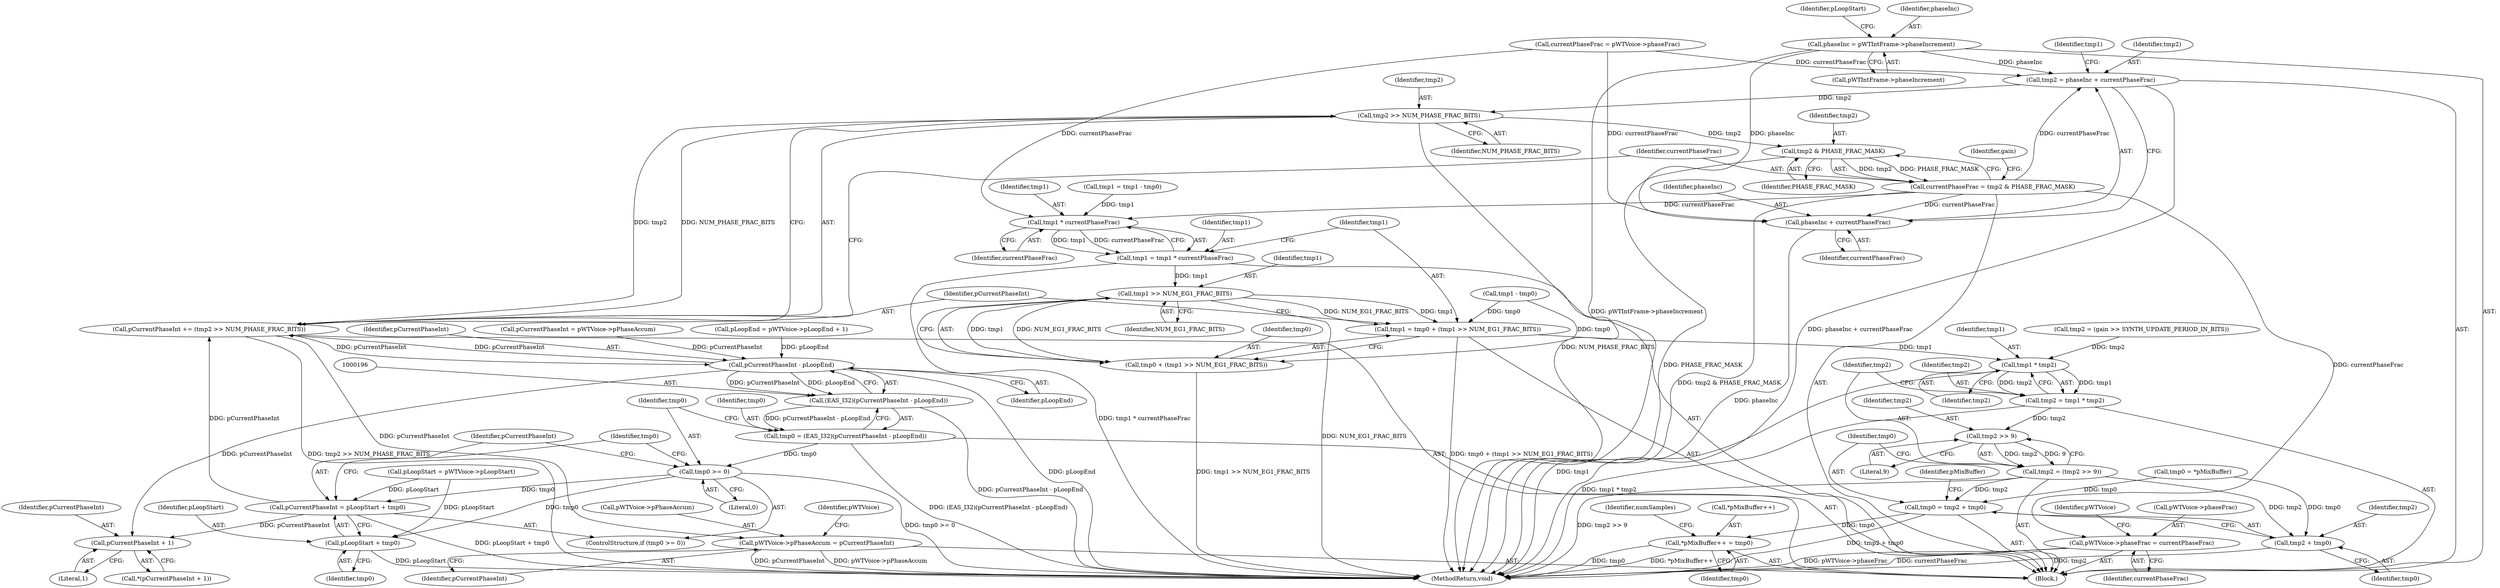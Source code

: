 digraph "0_Android_24d7c408c52143bce7b49de82f3913fd8d1219cf_0@pointer" {
"1000175" [label="(Call,phaseInc = pWTIntFrame->phaseIncrement)"];
"1000219" [label="(Call,tmp2 = phaseInc + currentPhaseFrac)"];
"1000243" [label="(Call,tmp2 >> NUM_PHASE_FRAC_BITS)"];
"1000241" [label="(Call,pCurrentPhaseInt += (tmp2 >> NUM_PHASE_FRAC_BITS))"];
"1000197" [label="(Call,pCurrentPhaseInt - pLoopEnd)"];
"1000195" [label="(Call,(EAS_I32)(pCurrentPhaseInt - pLoopEnd))"];
"1000193" [label="(Call,tmp0 = (EAS_I32)(pCurrentPhaseInt - pLoopEnd))"];
"1000201" [label="(Call,tmp0 >= 0)"];
"1000204" [label="(Call,pCurrentPhaseInt = pLoopStart + tmp0)"];
"1000216" [label="(Call,pCurrentPhaseInt + 1)"];
"1000206" [label="(Call,pLoopStart + tmp0)"];
"1000290" [label="(Call,pWTVoice->pPhaseAccum = pCurrentPhaseInt)"];
"1000248" [label="(Call,tmp2 & PHASE_FRAC_MASK)"];
"1000246" [label="(Call,currentPhaseFrac = tmp2 & PHASE_FRAC_MASK)"];
"1000221" [label="(Call,phaseInc + currentPhaseFrac)"];
"1000231" [label="(Call,tmp1 * currentPhaseFrac)"];
"1000229" [label="(Call,tmp1 = tmp1 * currentPhaseFrac)"];
"1000238" [label="(Call,tmp1 >> NUM_EG1_FRAC_BITS)"];
"1000234" [label="(Call,tmp1 = tmp0 + (tmp1 >> NUM_EG1_FRAC_BITS))"];
"1000265" [label="(Call,tmp1 * tmp2)"];
"1000263" [label="(Call,tmp2 = tmp1 * tmp2)"];
"1000270" [label="(Call,tmp2 >> 9)"];
"1000268" [label="(Call,tmp2 = (tmp2 >> 9))"];
"1000273" [label="(Call,tmp0 = tmp2 + tmp0)"];
"1000278" [label="(Call,*pMixBuffer++ = tmp0)"];
"1000275" [label="(Call,tmp2 + tmp0)"];
"1000236" [label="(Call,tmp0 + (tmp1 >> NUM_EG1_FRAC_BITS))"];
"1000295" [label="(Call,pWTVoice->phaseFrac = currentPhaseFrac)"];
"1000230" [label="(Identifier,tmp1)"];
"1000265" [label="(Call,tmp1 * tmp2)"];
"1000266" [label="(Identifier,tmp1)"];
"1000273" [label="(Call,tmp0 = tmp2 + tmp0)"];
"1000276" [label="(Identifier,tmp2)"];
"1000225" [label="(Identifier,tmp1)"];
"1000294" [label="(Identifier,pCurrentPhaseInt)"];
"1000284" [label="(Identifier,numSamples)"];
"1000208" [label="(Identifier,tmp0)"];
"1000235" [label="(Identifier,tmp1)"];
"1000245" [label="(Identifier,NUM_PHASE_FRAC_BITS)"];
"1000244" [label="(Identifier,tmp2)"];
"1000269" [label="(Identifier,tmp2)"];
"1000197" [label="(Call,pCurrentPhaseInt - pLoopEnd)"];
"1000105" [label="(Block,)"];
"1000180" [label="(Call,pLoopStart = pWTVoice->pLoopStart)"];
"1000275" [label="(Call,tmp2 + tmp0)"];
"1000195" [label="(Call,(EAS_I32)(pCurrentPhaseInt - pLoopEnd))"];
"1000291" [label="(Call,pWTVoice->pPhaseAccum)"];
"1000165" [label="(Call,pCurrentPhaseInt = pWTVoice->pPhaseAccum)"];
"1000239" [label="(Identifier,tmp1)"];
"1000201" [label="(Call,tmp0 >= 0)"];
"1000210" [label="(Identifier,tmp0)"];
"1000223" [label="(Identifier,currentPhaseFrac)"];
"1000246" [label="(Call,currentPhaseFrac = tmp2 & PHASE_FRAC_MASK)"];
"1000204" [label="(Call,pCurrentPhaseInt = pLoopStart + tmp0)"];
"1000281" [label="(Identifier,pMixBuffer)"];
"1000271" [label="(Identifier,tmp2)"];
"1000272" [label="(Literal,9)"];
"1000229" [label="(Call,tmp1 = tmp1 * currentPhaseFrac)"];
"1000302" [label="(Identifier,pWTVoice)"];
"1000193" [label="(Call,tmp0 = (EAS_I32)(pCurrentPhaseInt - pLoopEnd))"];
"1000279" [label="(Call,*pMixBuffer++)"];
"1000274" [label="(Identifier,tmp0)"];
"1000248" [label="(Call,tmp2 & PHASE_FRAC_MASK)"];
"1000309" [label="(MethodReturn,void)"];
"1000226" [label="(Call,tmp1 - tmp0)"];
"1000238" [label="(Call,tmp1 >> NUM_EG1_FRAC_BITS)"];
"1000296" [label="(Call,pWTVoice->phaseFrac)"];
"1000215" [label="(Call,*(pCurrentPhaseInt + 1))"];
"1000270" [label="(Call,tmp2 >> 9)"];
"1000181" [label="(Identifier,pLoopStart)"];
"1000199" [label="(Identifier,pLoopEnd)"];
"1000170" [label="(Call,currentPhaseFrac = pWTVoice->phaseFrac)"];
"1000242" [label="(Identifier,pCurrentPhaseInt)"];
"1000177" [label="(Call,pWTIntFrame->phaseIncrement)"];
"1000241" [label="(Call,pCurrentPhaseInt += (tmp2 >> NUM_PHASE_FRAC_BITS))"];
"1000252" [label="(Identifier,gain)"];
"1000237" [label="(Identifier,tmp0)"];
"1000176" [label="(Identifier,phaseInc)"];
"1000194" [label="(Identifier,tmp0)"];
"1000247" [label="(Identifier,currentPhaseFrac)"];
"1000218" [label="(Literal,1)"];
"1000236" [label="(Call,tmp0 + (tmp1 >> NUM_EG1_FRAC_BITS))"];
"1000234" [label="(Call,tmp1 = tmp0 + (tmp1 >> NUM_EG1_FRAC_BITS))"];
"1000277" [label="(Identifier,tmp0)"];
"1000267" [label="(Identifier,tmp2)"];
"1000200" [label="(ControlStructure,if (tmp0 >= 0))"];
"1000290" [label="(Call,pWTVoice->pPhaseAccum = pCurrentPhaseInt)"];
"1000185" [label="(Call,pLoopEnd = pWTVoice->pLoopEnd + 1)"];
"1000254" [label="(Call,tmp2 = (gain >> SYNTH_UPDATE_PERIOD_IN_BITS))"];
"1000233" [label="(Identifier,currentPhaseFrac)"];
"1000202" [label="(Identifier,tmp0)"];
"1000203" [label="(Literal,0)"];
"1000240" [label="(Identifier,NUM_EG1_FRAC_BITS)"];
"1000216" [label="(Call,pCurrentPhaseInt + 1)"];
"1000295" [label="(Call,pWTVoice->phaseFrac = currentPhaseFrac)"];
"1000268" [label="(Call,tmp2 = (tmp2 >> 9))"];
"1000278" [label="(Call,*pMixBuffer++ = tmp0)"];
"1000232" [label="(Identifier,tmp1)"];
"1000217" [label="(Identifier,pCurrentPhaseInt)"];
"1000198" [label="(Identifier,pCurrentPhaseInt)"];
"1000259" [label="(Call,tmp0 = *pMixBuffer)"];
"1000231" [label="(Call,tmp1 * currentPhaseFrac)"];
"1000175" [label="(Call,phaseInc = pWTIntFrame->phaseIncrement)"];
"1000263" [label="(Call,tmp2 = tmp1 * tmp2)"];
"1000224" [label="(Call,tmp1 = tmp1 - tmp0)"];
"1000221" [label="(Call,phaseInc + currentPhaseFrac)"];
"1000220" [label="(Identifier,tmp2)"];
"1000249" [label="(Identifier,tmp2)"];
"1000299" [label="(Identifier,currentPhaseFrac)"];
"1000282" [label="(Identifier,tmp0)"];
"1000206" [label="(Call,pLoopStart + tmp0)"];
"1000205" [label="(Identifier,pCurrentPhaseInt)"];
"1000243" [label="(Call,tmp2 >> NUM_PHASE_FRAC_BITS)"];
"1000264" [label="(Identifier,tmp2)"];
"1000207" [label="(Identifier,pLoopStart)"];
"1000219" [label="(Call,tmp2 = phaseInc + currentPhaseFrac)"];
"1000297" [label="(Identifier,pWTVoice)"];
"1000250" [label="(Identifier,PHASE_FRAC_MASK)"];
"1000222" [label="(Identifier,phaseInc)"];
"1000175" -> "1000105"  [label="AST: "];
"1000175" -> "1000177"  [label="CFG: "];
"1000176" -> "1000175"  [label="AST: "];
"1000177" -> "1000175"  [label="AST: "];
"1000181" -> "1000175"  [label="CFG: "];
"1000175" -> "1000309"  [label="DDG: pWTIntFrame->phaseIncrement"];
"1000175" -> "1000219"  [label="DDG: phaseInc"];
"1000175" -> "1000221"  [label="DDG: phaseInc"];
"1000219" -> "1000105"  [label="AST: "];
"1000219" -> "1000221"  [label="CFG: "];
"1000220" -> "1000219"  [label="AST: "];
"1000221" -> "1000219"  [label="AST: "];
"1000225" -> "1000219"  [label="CFG: "];
"1000219" -> "1000309"  [label="DDG: phaseInc + currentPhaseFrac"];
"1000170" -> "1000219"  [label="DDG: currentPhaseFrac"];
"1000246" -> "1000219"  [label="DDG: currentPhaseFrac"];
"1000219" -> "1000243"  [label="DDG: tmp2"];
"1000243" -> "1000241"  [label="AST: "];
"1000243" -> "1000245"  [label="CFG: "];
"1000244" -> "1000243"  [label="AST: "];
"1000245" -> "1000243"  [label="AST: "];
"1000241" -> "1000243"  [label="CFG: "];
"1000243" -> "1000309"  [label="DDG: NUM_PHASE_FRAC_BITS"];
"1000243" -> "1000241"  [label="DDG: tmp2"];
"1000243" -> "1000241"  [label="DDG: NUM_PHASE_FRAC_BITS"];
"1000243" -> "1000248"  [label="DDG: tmp2"];
"1000241" -> "1000105"  [label="AST: "];
"1000242" -> "1000241"  [label="AST: "];
"1000247" -> "1000241"  [label="CFG: "];
"1000241" -> "1000309"  [label="DDG: tmp2 >> NUM_PHASE_FRAC_BITS"];
"1000241" -> "1000197"  [label="DDG: pCurrentPhaseInt"];
"1000204" -> "1000241"  [label="DDG: pCurrentPhaseInt"];
"1000197" -> "1000241"  [label="DDG: pCurrentPhaseInt"];
"1000241" -> "1000290"  [label="DDG: pCurrentPhaseInt"];
"1000197" -> "1000195"  [label="AST: "];
"1000197" -> "1000199"  [label="CFG: "];
"1000198" -> "1000197"  [label="AST: "];
"1000199" -> "1000197"  [label="AST: "];
"1000195" -> "1000197"  [label="CFG: "];
"1000197" -> "1000309"  [label="DDG: pLoopEnd"];
"1000197" -> "1000195"  [label="DDG: pCurrentPhaseInt"];
"1000197" -> "1000195"  [label="DDG: pLoopEnd"];
"1000165" -> "1000197"  [label="DDG: pCurrentPhaseInt"];
"1000185" -> "1000197"  [label="DDG: pLoopEnd"];
"1000197" -> "1000216"  [label="DDG: pCurrentPhaseInt"];
"1000195" -> "1000193"  [label="AST: "];
"1000196" -> "1000195"  [label="AST: "];
"1000193" -> "1000195"  [label="CFG: "];
"1000195" -> "1000309"  [label="DDG: pCurrentPhaseInt - pLoopEnd"];
"1000195" -> "1000193"  [label="DDG: pCurrentPhaseInt - pLoopEnd"];
"1000193" -> "1000105"  [label="AST: "];
"1000194" -> "1000193"  [label="AST: "];
"1000202" -> "1000193"  [label="CFG: "];
"1000193" -> "1000309"  [label="DDG: (EAS_I32)(pCurrentPhaseInt - pLoopEnd)"];
"1000193" -> "1000201"  [label="DDG: tmp0"];
"1000201" -> "1000200"  [label="AST: "];
"1000201" -> "1000203"  [label="CFG: "];
"1000202" -> "1000201"  [label="AST: "];
"1000203" -> "1000201"  [label="AST: "];
"1000205" -> "1000201"  [label="CFG: "];
"1000210" -> "1000201"  [label="CFG: "];
"1000201" -> "1000309"  [label="DDG: tmp0 >= 0"];
"1000201" -> "1000204"  [label="DDG: tmp0"];
"1000201" -> "1000206"  [label="DDG: tmp0"];
"1000204" -> "1000200"  [label="AST: "];
"1000204" -> "1000206"  [label="CFG: "];
"1000205" -> "1000204"  [label="AST: "];
"1000206" -> "1000204"  [label="AST: "];
"1000210" -> "1000204"  [label="CFG: "];
"1000204" -> "1000309"  [label="DDG: pLoopStart + tmp0"];
"1000180" -> "1000204"  [label="DDG: pLoopStart"];
"1000204" -> "1000216"  [label="DDG: pCurrentPhaseInt"];
"1000216" -> "1000215"  [label="AST: "];
"1000216" -> "1000218"  [label="CFG: "];
"1000217" -> "1000216"  [label="AST: "];
"1000218" -> "1000216"  [label="AST: "];
"1000215" -> "1000216"  [label="CFG: "];
"1000206" -> "1000208"  [label="CFG: "];
"1000207" -> "1000206"  [label="AST: "];
"1000208" -> "1000206"  [label="AST: "];
"1000206" -> "1000309"  [label="DDG: pLoopStart"];
"1000180" -> "1000206"  [label="DDG: pLoopStart"];
"1000290" -> "1000105"  [label="AST: "];
"1000290" -> "1000294"  [label="CFG: "];
"1000291" -> "1000290"  [label="AST: "];
"1000294" -> "1000290"  [label="AST: "];
"1000297" -> "1000290"  [label="CFG: "];
"1000290" -> "1000309"  [label="DDG: pWTVoice->pPhaseAccum"];
"1000290" -> "1000309"  [label="DDG: pCurrentPhaseInt"];
"1000248" -> "1000246"  [label="AST: "];
"1000248" -> "1000250"  [label="CFG: "];
"1000249" -> "1000248"  [label="AST: "];
"1000250" -> "1000248"  [label="AST: "];
"1000246" -> "1000248"  [label="CFG: "];
"1000248" -> "1000309"  [label="DDG: PHASE_FRAC_MASK"];
"1000248" -> "1000246"  [label="DDG: tmp2"];
"1000248" -> "1000246"  [label="DDG: PHASE_FRAC_MASK"];
"1000246" -> "1000105"  [label="AST: "];
"1000247" -> "1000246"  [label="AST: "];
"1000252" -> "1000246"  [label="CFG: "];
"1000246" -> "1000309"  [label="DDG: tmp2 & PHASE_FRAC_MASK"];
"1000246" -> "1000221"  [label="DDG: currentPhaseFrac"];
"1000246" -> "1000231"  [label="DDG: currentPhaseFrac"];
"1000246" -> "1000295"  [label="DDG: currentPhaseFrac"];
"1000221" -> "1000223"  [label="CFG: "];
"1000222" -> "1000221"  [label="AST: "];
"1000223" -> "1000221"  [label="AST: "];
"1000221" -> "1000309"  [label="DDG: phaseInc"];
"1000170" -> "1000221"  [label="DDG: currentPhaseFrac"];
"1000231" -> "1000229"  [label="AST: "];
"1000231" -> "1000233"  [label="CFG: "];
"1000232" -> "1000231"  [label="AST: "];
"1000233" -> "1000231"  [label="AST: "];
"1000229" -> "1000231"  [label="CFG: "];
"1000231" -> "1000229"  [label="DDG: tmp1"];
"1000231" -> "1000229"  [label="DDG: currentPhaseFrac"];
"1000224" -> "1000231"  [label="DDG: tmp1"];
"1000170" -> "1000231"  [label="DDG: currentPhaseFrac"];
"1000229" -> "1000105"  [label="AST: "];
"1000230" -> "1000229"  [label="AST: "];
"1000235" -> "1000229"  [label="CFG: "];
"1000229" -> "1000309"  [label="DDG: tmp1 * currentPhaseFrac"];
"1000229" -> "1000238"  [label="DDG: tmp1"];
"1000238" -> "1000236"  [label="AST: "];
"1000238" -> "1000240"  [label="CFG: "];
"1000239" -> "1000238"  [label="AST: "];
"1000240" -> "1000238"  [label="AST: "];
"1000236" -> "1000238"  [label="CFG: "];
"1000238" -> "1000309"  [label="DDG: NUM_EG1_FRAC_BITS"];
"1000238" -> "1000234"  [label="DDG: tmp1"];
"1000238" -> "1000234"  [label="DDG: NUM_EG1_FRAC_BITS"];
"1000238" -> "1000236"  [label="DDG: tmp1"];
"1000238" -> "1000236"  [label="DDG: NUM_EG1_FRAC_BITS"];
"1000234" -> "1000105"  [label="AST: "];
"1000234" -> "1000236"  [label="CFG: "];
"1000235" -> "1000234"  [label="AST: "];
"1000236" -> "1000234"  [label="AST: "];
"1000242" -> "1000234"  [label="CFG: "];
"1000234" -> "1000309"  [label="DDG: tmp0 + (tmp1 >> NUM_EG1_FRAC_BITS)"];
"1000226" -> "1000234"  [label="DDG: tmp0"];
"1000234" -> "1000265"  [label="DDG: tmp1"];
"1000265" -> "1000263"  [label="AST: "];
"1000265" -> "1000267"  [label="CFG: "];
"1000266" -> "1000265"  [label="AST: "];
"1000267" -> "1000265"  [label="AST: "];
"1000263" -> "1000265"  [label="CFG: "];
"1000265" -> "1000309"  [label="DDG: tmp1"];
"1000265" -> "1000263"  [label="DDG: tmp1"];
"1000265" -> "1000263"  [label="DDG: tmp2"];
"1000254" -> "1000265"  [label="DDG: tmp2"];
"1000263" -> "1000105"  [label="AST: "];
"1000264" -> "1000263"  [label="AST: "];
"1000269" -> "1000263"  [label="CFG: "];
"1000263" -> "1000309"  [label="DDG: tmp1 * tmp2"];
"1000263" -> "1000270"  [label="DDG: tmp2"];
"1000270" -> "1000268"  [label="AST: "];
"1000270" -> "1000272"  [label="CFG: "];
"1000271" -> "1000270"  [label="AST: "];
"1000272" -> "1000270"  [label="AST: "];
"1000268" -> "1000270"  [label="CFG: "];
"1000270" -> "1000268"  [label="DDG: tmp2"];
"1000270" -> "1000268"  [label="DDG: 9"];
"1000268" -> "1000105"  [label="AST: "];
"1000269" -> "1000268"  [label="AST: "];
"1000274" -> "1000268"  [label="CFG: "];
"1000268" -> "1000309"  [label="DDG: tmp2 >> 9"];
"1000268" -> "1000273"  [label="DDG: tmp2"];
"1000268" -> "1000275"  [label="DDG: tmp2"];
"1000273" -> "1000105"  [label="AST: "];
"1000273" -> "1000275"  [label="CFG: "];
"1000274" -> "1000273"  [label="AST: "];
"1000275" -> "1000273"  [label="AST: "];
"1000281" -> "1000273"  [label="CFG: "];
"1000273" -> "1000309"  [label="DDG: tmp2 + tmp0"];
"1000259" -> "1000273"  [label="DDG: tmp0"];
"1000273" -> "1000278"  [label="DDG: tmp0"];
"1000278" -> "1000105"  [label="AST: "];
"1000278" -> "1000282"  [label="CFG: "];
"1000279" -> "1000278"  [label="AST: "];
"1000282" -> "1000278"  [label="AST: "];
"1000284" -> "1000278"  [label="CFG: "];
"1000278" -> "1000309"  [label="DDG: tmp0"];
"1000278" -> "1000309"  [label="DDG: *pMixBuffer++"];
"1000275" -> "1000277"  [label="CFG: "];
"1000276" -> "1000275"  [label="AST: "];
"1000277" -> "1000275"  [label="AST: "];
"1000275" -> "1000309"  [label="DDG: tmp2"];
"1000259" -> "1000275"  [label="DDG: tmp0"];
"1000237" -> "1000236"  [label="AST: "];
"1000236" -> "1000309"  [label="DDG: tmp1 >> NUM_EG1_FRAC_BITS"];
"1000226" -> "1000236"  [label="DDG: tmp0"];
"1000295" -> "1000105"  [label="AST: "];
"1000295" -> "1000299"  [label="CFG: "];
"1000296" -> "1000295"  [label="AST: "];
"1000299" -> "1000295"  [label="AST: "];
"1000302" -> "1000295"  [label="CFG: "];
"1000295" -> "1000309"  [label="DDG: pWTVoice->phaseFrac"];
"1000295" -> "1000309"  [label="DDG: currentPhaseFrac"];
}
